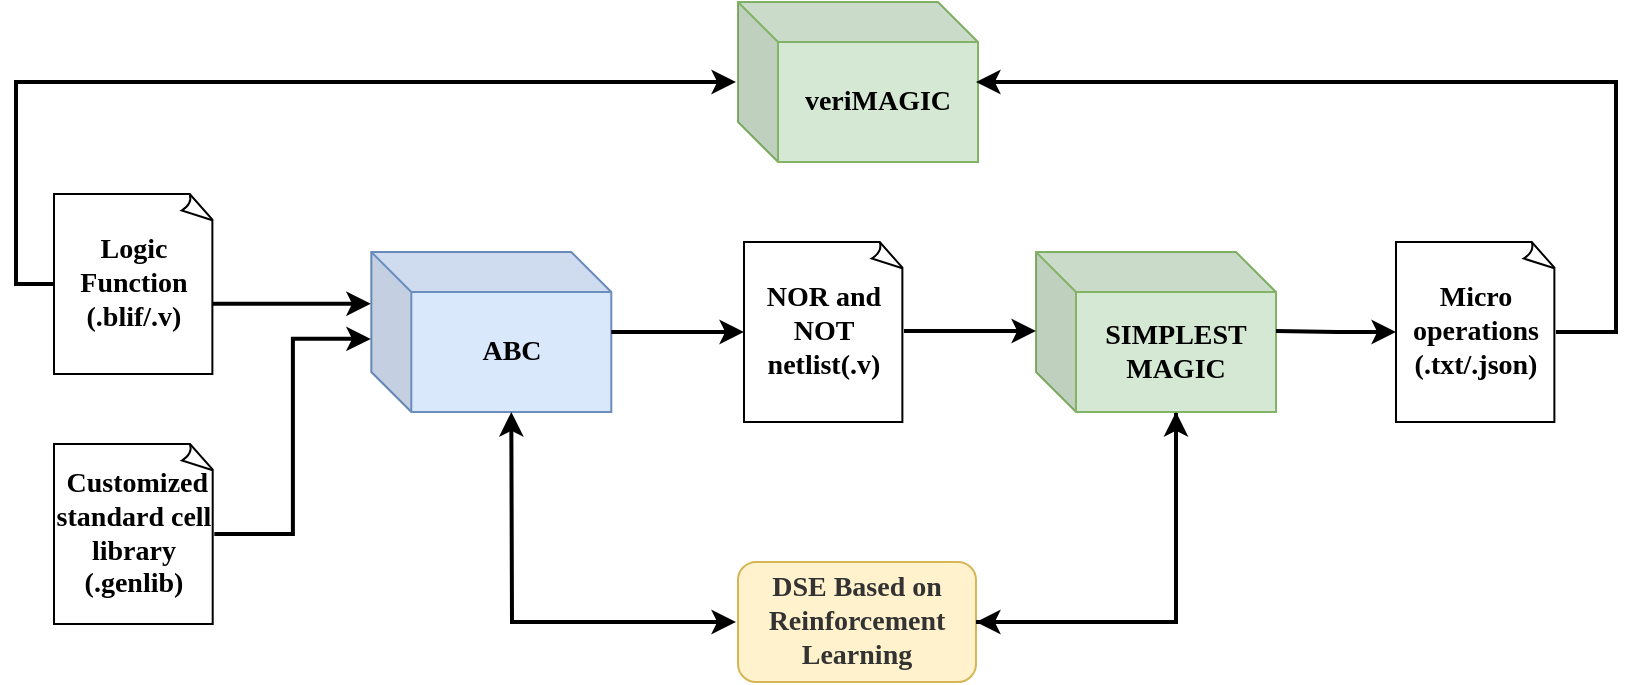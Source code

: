 <mxfile version="26.0.2">
  <diagram name="第 1 页" id="a1mf-bk-g2aWCciDrHol">
    <mxGraphModel dx="2906" dy="1107" grid="1" gridSize="10" guides="1" tooltips="1" connect="1" arrows="1" fold="1" page="1" pageScale="1" pageWidth="827" pageHeight="1169" math="0" shadow="0">
      <root>
        <mxCell id="0" />
        <mxCell id="1" parent="0" />
        <mxCell id="22aAsMExEvnpkBeNvh_n-1" value="&lt;font face=&quot;Times New Roman&quot; style=&quot;font-size: 14px;&quot;&gt;&lt;b&gt;Logic Function&lt;/b&gt;&lt;/font&gt;&lt;div&gt;&lt;font style=&quot;font-size: 14px;&quot; face=&quot;Times New Roman&quot;&gt;&lt;b&gt;(.blif/.v)&lt;/b&gt;&lt;/font&gt;&lt;/div&gt;" style="whiteSpace=wrap;html=1;shape=mxgraph.basic.document;container=0;" vertex="1" parent="1">
          <mxGeometry x="29" y="511" width="80" height="90" as="geometry" />
        </mxCell>
        <mxCell id="22aAsMExEvnpkBeNvh_n-2" value="&lt;font face=&quot;Times New Roman&quot; style=&quot;font-size: 14px;&quot;&gt;&lt;b&gt;ABC&lt;/b&gt;&lt;/font&gt;" style="shape=cube;whiteSpace=wrap;html=1;boundedLbl=1;backgroundOutline=1;darkOpacity=0.05;darkOpacity2=0.1;fillColor=#dae8fc;strokeColor=#6c8ebf;container=0;" vertex="1" parent="1">
          <mxGeometry x="187.65" y="540" width="120" height="80" as="geometry" />
        </mxCell>
        <mxCell id="22aAsMExEvnpkBeNvh_n-3" style="edgeStyle=orthogonalEdgeStyle;rounded=0;orthogonalLoop=1;jettySize=auto;html=1;strokeWidth=2;exitX=0.988;exitY=0.61;exitDx=0;exitDy=0;exitPerimeter=0;entryX=-0.002;entryY=0.323;entryDx=0;entryDy=0;entryPerimeter=0;" edge="1" parent="1" source="22aAsMExEvnpkBeNvh_n-1" target="22aAsMExEvnpkBeNvh_n-2">
          <mxGeometry relative="1" as="geometry">
            <mxPoint x="110" y="552" as="sourcePoint" />
            <mxPoint x="187" y="554" as="targetPoint" />
            <Array as="points" />
          </mxGeometry>
        </mxCell>
        <mxCell id="22aAsMExEvnpkBeNvh_n-4" style="edgeStyle=orthogonalEdgeStyle;rounded=0;orthogonalLoop=1;jettySize=auto;html=1;exitX=0;exitY=0;exitDx=70;exitDy=80;exitPerimeter=0;entryX=1;entryY=0.5;entryDx=0;entryDy=0;strokeWidth=2;" edge="1" parent="1" source="22aAsMExEvnpkBeNvh_n-5" target="22aAsMExEvnpkBeNvh_n-10">
          <mxGeometry relative="1" as="geometry" />
        </mxCell>
        <mxCell id="22aAsMExEvnpkBeNvh_n-5" value="&lt;font style=&quot;font-size: 14px;&quot; face=&quot;Times New Roman&quot;&gt;&lt;b&gt;SIMPLEST MAGIC&lt;/b&gt;&lt;/font&gt;" style="shape=cube;whiteSpace=wrap;html=1;boundedLbl=1;backgroundOutline=1;darkOpacity=0.05;darkOpacity2=0.1;fillColor=#d5e8d4;strokeColor=#82b366;container=0;" vertex="1" parent="1">
          <mxGeometry x="520" y="540" width="120" height="80" as="geometry" />
        </mxCell>
        <mxCell id="22aAsMExEvnpkBeNvh_n-6" value="&lt;font face=&quot;Times New Roman&quot; style=&quot;font-size: 14px;&quot;&gt;&lt;b&gt;NOR and NOT netlist(.v)&lt;/b&gt;&lt;/font&gt;" style="whiteSpace=wrap;html=1;shape=mxgraph.basic.document;container=0;" vertex="1" parent="1">
          <mxGeometry x="374" y="535" width="80" height="90" as="geometry" />
        </mxCell>
        <mxCell id="22aAsMExEvnpkBeNvh_n-7" style="edgeStyle=orthogonalEdgeStyle;rounded=0;orthogonalLoop=1;jettySize=auto;html=1;entryX=0;entryY=0.5;entryDx=0;entryDy=0;entryPerimeter=0;strokeWidth=2;" edge="1" parent="1" source="22aAsMExEvnpkBeNvh_n-2" target="22aAsMExEvnpkBeNvh_n-6">
          <mxGeometry relative="1" as="geometry">
            <mxPoint x="309" y="579.5" as="sourcePoint" />
            <mxPoint x="387" y="579.5" as="targetPoint" />
          </mxGeometry>
        </mxCell>
        <mxCell id="22aAsMExEvnpkBeNvh_n-8" value="&lt;font face=&quot;Times New Roman&quot; style=&quot;font-size: 14px;&quot;&gt;&lt;b&gt;Micro operations&lt;/b&gt;&lt;/font&gt;&lt;div&gt;&lt;font face=&quot;Times New Roman&quot; style=&quot;font-size: 14px;&quot;&gt;&lt;b&gt;(.txt/.json)&lt;/b&gt;&lt;/font&gt;&lt;/div&gt;" style="whiteSpace=wrap;html=1;shape=mxgraph.basic.document;container=0;" vertex="1" parent="1">
          <mxGeometry x="700" y="535" width="80" height="90" as="geometry" />
        </mxCell>
        <mxCell id="22aAsMExEvnpkBeNvh_n-9" value="" style="endArrow=classic;startArrow=classic;html=1;rounded=0;exitX=0;exitY=0;exitDx=70;exitDy=80;exitPerimeter=0;strokeWidth=2;" edge="1" parent="1" source="22aAsMExEvnpkBeNvh_n-2">
          <mxGeometry width="50" height="50" relative="1" as="geometry">
            <mxPoint x="144.81" y="721.25" as="sourcePoint" />
            <mxPoint x="370" y="725" as="targetPoint" />
            <Array as="points">
              <mxPoint x="258" y="725" />
            </Array>
          </mxGeometry>
        </mxCell>
        <mxCell id="22aAsMExEvnpkBeNvh_n-10" value="&lt;font color=&quot;#333333&quot;&gt;&lt;span style=&quot;font-size: 14px;&quot;&gt;&lt;b&gt;DSE Based on Reinforcement Learning&lt;/b&gt;&lt;/span&gt;&lt;/font&gt;" style="rounded=1;whiteSpace=wrap;html=1;fontFamily=Times New Roman;fillColor=#fff2cc;strokeColor=#d6b656;container=0;" vertex="1" parent="1">
          <mxGeometry x="371" y="695" width="119" height="60" as="geometry" />
        </mxCell>
        <mxCell id="22aAsMExEvnpkBeNvh_n-11" value="&lt;font face=&quot;Times New Roman&quot;&gt;&lt;span style=&quot;font-size: 14px;&quot;&gt;&lt;b&gt;veriMAGIC&lt;/b&gt;&lt;/span&gt;&lt;/font&gt;" style="shape=cube;whiteSpace=wrap;html=1;boundedLbl=1;backgroundOutline=1;darkOpacity=0.05;darkOpacity2=0.1;fillColor=#d5e8d4;strokeColor=#82b366;container=0;" vertex="1" parent="1">
          <mxGeometry x="371" y="415" width="120" height="80" as="geometry" />
        </mxCell>
        <mxCell id="22aAsMExEvnpkBeNvh_n-12" style="edgeStyle=orthogonalEdgeStyle;rounded=0;orthogonalLoop=1;jettySize=auto;html=1;exitX=0;exitY=0.5;exitDx=0;exitDy=0;exitPerimeter=0;strokeWidth=2;" edge="1" parent="1" source="22aAsMExEvnpkBeNvh_n-1">
          <mxGeometry relative="1" as="geometry">
            <mxPoint x="370" y="455" as="targetPoint" />
            <Array as="points">
              <mxPoint x="10" y="556" />
              <mxPoint x="10" y="455" />
            </Array>
          </mxGeometry>
        </mxCell>
        <mxCell id="22aAsMExEvnpkBeNvh_n-13" style="edgeStyle=orthogonalEdgeStyle;rounded=0;orthogonalLoop=1;jettySize=auto;html=1;strokeWidth=2;" edge="1" parent="1" source="22aAsMExEvnpkBeNvh_n-8">
          <mxGeometry relative="1" as="geometry">
            <mxPoint x="490" y="455" as="targetPoint" />
            <Array as="points">
              <mxPoint x="810" y="580" />
              <mxPoint x="810" y="455" />
            </Array>
          </mxGeometry>
        </mxCell>
        <mxCell id="22aAsMExEvnpkBeNvh_n-14" value="&amp;nbsp;&lt;font face=&quot;Times New Roman&quot; style=&quot;font-size: 14px;&quot;&gt;&lt;b&gt;Customized &lt;br&gt;standard cell &lt;br&gt;library&lt;/b&gt;&lt;/font&gt;&lt;div&gt;&lt;font face=&quot;Times New Roman&quot; style=&quot;font-size: 14px;&quot;&gt;&lt;b&gt;(.genlib)&lt;/b&gt;&lt;/font&gt;&lt;/div&gt;" style="whiteSpace=wrap;html=1;shape=mxgraph.basic.document;container=0;" vertex="1" parent="1">
          <mxGeometry x="29" y="636" width="80.16" height="90" as="geometry" />
        </mxCell>
        <mxCell id="22aAsMExEvnpkBeNvh_n-15" style="edgeStyle=orthogonalEdgeStyle;rounded=0;orthogonalLoop=1;jettySize=auto;html=1;exitX=1;exitY=0.5;exitDx=0;exitDy=0;exitPerimeter=0;entryX=-0.002;entryY=0.543;entryDx=0;entryDy=0;entryPerimeter=0;strokeWidth=2;" edge="1" parent="1" source="22aAsMExEvnpkBeNvh_n-14" target="22aAsMExEvnpkBeNvh_n-2">
          <mxGeometry relative="1" as="geometry" />
        </mxCell>
        <mxCell id="22aAsMExEvnpkBeNvh_n-16" style="edgeStyle=orthogonalEdgeStyle;rounded=0;orthogonalLoop=1;jettySize=auto;html=1;entryX=0;entryY=0.5;entryDx=0;entryDy=0;entryPerimeter=0;strokeWidth=2;" edge="1" parent="1">
          <mxGeometry relative="1" as="geometry">
            <mxPoint x="454" y="579.5" as="sourcePoint" />
            <mxPoint x="520" y="579.5" as="targetPoint" />
          </mxGeometry>
        </mxCell>
        <mxCell id="22aAsMExEvnpkBeNvh_n-17" style="edgeStyle=orthogonalEdgeStyle;rounded=0;orthogonalLoop=1;jettySize=auto;html=1;strokeWidth=2;" edge="1" parent="1">
          <mxGeometry relative="1" as="geometry">
            <mxPoint x="640" y="579.5" as="sourcePoint" />
            <mxPoint x="700" y="580" as="targetPoint" />
          </mxGeometry>
        </mxCell>
        <mxCell id="22aAsMExEvnpkBeNvh_n-18" style="edgeStyle=orthogonalEdgeStyle;rounded=0;orthogonalLoop=1;jettySize=auto;html=1;exitX=1;exitY=0.5;exitDx=0;exitDy=0;entryX=0;entryY=0;entryDx=70;entryDy=80;entryPerimeter=0;strokeWidth=2;" edge="1" parent="1" source="22aAsMExEvnpkBeNvh_n-10" target="22aAsMExEvnpkBeNvh_n-5">
          <mxGeometry relative="1" as="geometry" />
        </mxCell>
      </root>
    </mxGraphModel>
  </diagram>
</mxfile>
